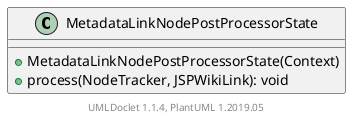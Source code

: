 @startuml

    class MetadataLinkNodePostProcessorState [[MetadataLinkNodePostProcessorState.html]] {
        +MetadataLinkNodePostProcessorState(Context)
        +process(NodeTracker, JSPWikiLink): void
    }


    center footer UMLDoclet 1.1.4, PlantUML 1.2019.05
@enduml
